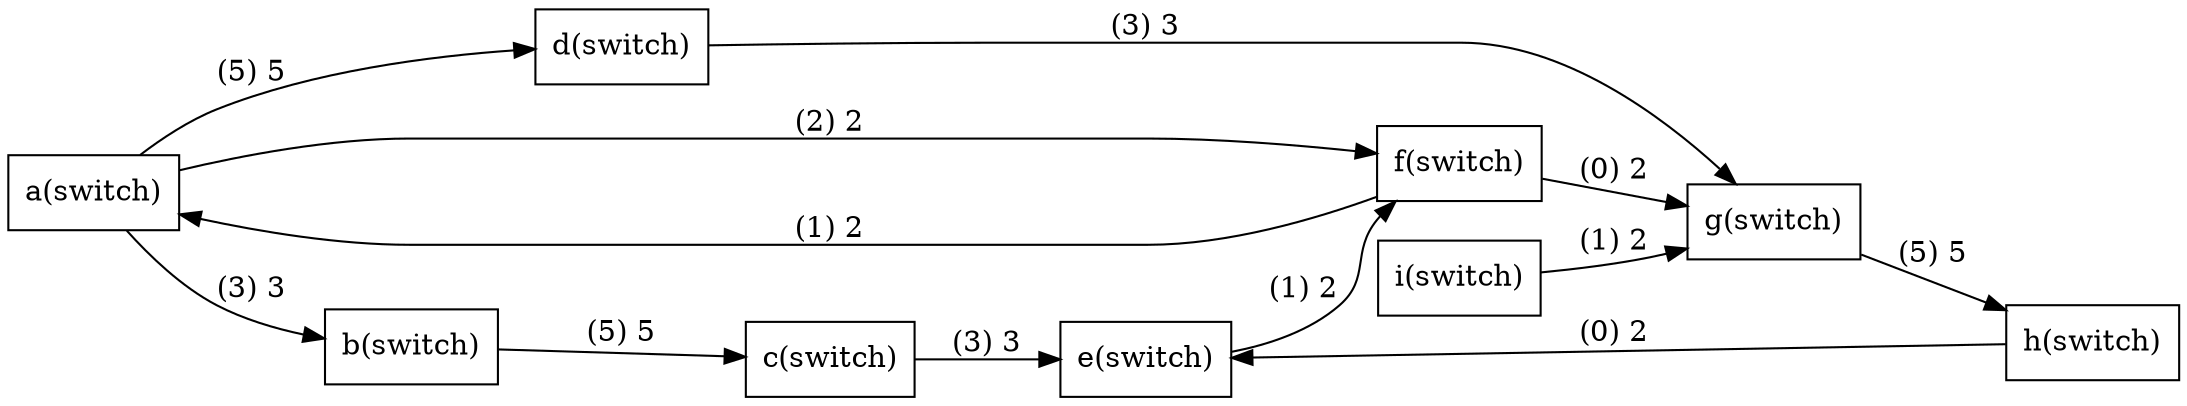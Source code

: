 digraph G{
rankdir=LR;
node [shape=record];

a [label="a(switch)"];
b [label="b(switch)"];
a->b[label="(3) 3"];
a [label="a(switch)"];
d [label="d(switch)"];
a->d[label="(5) 5"];
a [label="a(switch)"];
f [label="f(switch)"];
a->f[label="(2) 2"];
b [label="b(switch)"];
c [label="c(switch)"];
b->c[label="(5) 5"];
c [label="c(switch)"];
e [label="e(switch)"];
c->e[label="(3) 3"];
d [label="d(switch)"];
g [label="g(switch)"];
d->g[label="(3) 3"];
e [label="e(switch)"];
f [label="f(switch)"];
e->f[label="(1) 2"];
f [label="f(switch)"];
a [label="a(switch)"];
f->a[label="(1) 2"];
f [label="f(switch)"];
g [label="g(switch)"];
f->g[label="(0) 2"];
i [label="i(switch)"];
g [label="g(switch)"];
i->g[label="(1) 2"];
g [label="g(switch)"];
h [label="h(switch)"];
g->h[label="(5) 5"];
h [label="h(switch)"];
e [label="e(switch)"];
h->e[label="(0) 2"];

}